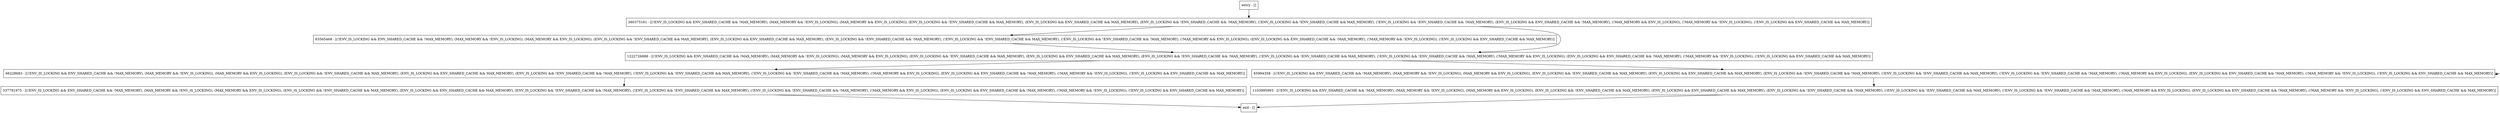 digraph logMsg {
node [shape=record];
63565468 [label="63565468 - [(!ENV_IS_LOCKING && ENV_SHARED_CACHE && !MAX_MEMORY), (MAX_MEMORY && !ENV_IS_LOCKING), (MAX_MEMORY && ENV_IS_LOCKING), (ENV_IS_LOCKING && !ENV_SHARED_CACHE && MAX_MEMORY), (ENV_IS_LOCKING && ENV_SHARED_CACHE && MAX_MEMORY), (ENV_IS_LOCKING && !ENV_SHARED_CACHE && !MAX_MEMORY), (!ENV_IS_LOCKING && !ENV_SHARED_CACHE && MAX_MEMORY), (!ENV_IS_LOCKING && !ENV_SHARED_CACHE && !MAX_MEMORY), (!MAX_MEMORY && ENV_IS_LOCKING), (ENV_IS_LOCKING && ENV_SHARED_CACHE && !MAX_MEMORY), (!MAX_MEMORY && !ENV_IS_LOCKING), (!ENV_IS_LOCKING && ENV_SHARED_CACHE && MAX_MEMORY)]"];
entry [label="entry - []"];
exit [label="exit - []"];
66228683 [label="66228683 - [(!ENV_IS_LOCKING && ENV_SHARED_CACHE && !MAX_MEMORY), (MAX_MEMORY && !ENV_IS_LOCKING), (MAX_MEMORY && ENV_IS_LOCKING), (ENV_IS_LOCKING && !ENV_SHARED_CACHE && MAX_MEMORY), (ENV_IS_LOCKING && ENV_SHARED_CACHE && MAX_MEMORY), (ENV_IS_LOCKING && !ENV_SHARED_CACHE && !MAX_MEMORY), (!ENV_IS_LOCKING && !ENV_SHARED_CACHE && MAX_MEMORY), (!ENV_IS_LOCKING && !ENV_SHARED_CACHE && !MAX_MEMORY), (!MAX_MEMORY && ENV_IS_LOCKING), (ENV_IS_LOCKING && ENV_SHARED_CACHE && !MAX_MEMORY), (!MAX_MEMORY && !ENV_IS_LOCKING), (!ENV_IS_LOCKING && ENV_SHARED_CACHE && MAX_MEMORY)]"];
337791975 [label="337791975 - [(!ENV_IS_LOCKING && ENV_SHARED_CACHE && !MAX_MEMORY), (MAX_MEMORY && !ENV_IS_LOCKING), (MAX_MEMORY && ENV_IS_LOCKING), (ENV_IS_LOCKING && !ENV_SHARED_CACHE && MAX_MEMORY), (ENV_IS_LOCKING && ENV_SHARED_CACHE && MAX_MEMORY), (ENV_IS_LOCKING && !ENV_SHARED_CACHE && !MAX_MEMORY), (!ENV_IS_LOCKING && !ENV_SHARED_CACHE && MAX_MEMORY), (!ENV_IS_LOCKING && !ENV_SHARED_CACHE && !MAX_MEMORY), (!MAX_MEMORY && ENV_IS_LOCKING), (ENV_IS_LOCKING && ENV_SHARED_CACHE && !MAX_MEMORY), (!MAX_MEMORY && !ENV_IS_LOCKING), (!ENV_IS_LOCKING && ENV_SHARED_CACHE && MAX_MEMORY)]"];
65994358 [label="65994358 - [(!ENV_IS_LOCKING && ENV_SHARED_CACHE && !MAX_MEMORY), (MAX_MEMORY && !ENV_IS_LOCKING), (MAX_MEMORY && ENV_IS_LOCKING), (ENV_IS_LOCKING && !ENV_SHARED_CACHE && MAX_MEMORY), (ENV_IS_LOCKING && ENV_SHARED_CACHE && MAX_MEMORY), (ENV_IS_LOCKING && !ENV_SHARED_CACHE && !MAX_MEMORY), (!ENV_IS_LOCKING && !ENV_SHARED_CACHE && MAX_MEMORY), (!ENV_IS_LOCKING && !ENV_SHARED_CACHE && !MAX_MEMORY), (!MAX_MEMORY && ENV_IS_LOCKING), (ENV_IS_LOCKING && ENV_SHARED_CACHE && !MAX_MEMORY), (!MAX_MEMORY && !ENV_IS_LOCKING), (!ENV_IS_LOCKING && ENV_SHARED_CACHE && MAX_MEMORY)]"];
360375161 [label="360375161 - [(!ENV_IS_LOCKING && ENV_SHARED_CACHE && !MAX_MEMORY), (MAX_MEMORY && !ENV_IS_LOCKING), (MAX_MEMORY && ENV_IS_LOCKING), (ENV_IS_LOCKING && !ENV_SHARED_CACHE && MAX_MEMORY), (ENV_IS_LOCKING && ENV_SHARED_CACHE && MAX_MEMORY), (ENV_IS_LOCKING && !ENV_SHARED_CACHE && !MAX_MEMORY), (!ENV_IS_LOCKING && !ENV_SHARED_CACHE && MAX_MEMORY), (!ENV_IS_LOCKING && !ENV_SHARED_CACHE && !MAX_MEMORY), (ENV_IS_LOCKING && ENV_SHARED_CACHE && !MAX_MEMORY), (!MAX_MEMORY && ENV_IS_LOCKING), (!MAX_MEMORY && !ENV_IS_LOCKING), (!ENV_IS_LOCKING && ENV_SHARED_CACHE && MAX_MEMORY)]"];
1222726888 [label="1222726888 - [(!ENV_IS_LOCKING && ENV_SHARED_CACHE && !MAX_MEMORY), (MAX_MEMORY && !ENV_IS_LOCKING), (MAX_MEMORY && ENV_IS_LOCKING), (ENV_IS_LOCKING && !ENV_SHARED_CACHE && MAX_MEMORY), (ENV_IS_LOCKING && ENV_SHARED_CACHE && MAX_MEMORY), (ENV_IS_LOCKING && !ENV_SHARED_CACHE && !MAX_MEMORY), (!ENV_IS_LOCKING && !ENV_SHARED_CACHE && MAX_MEMORY), (!ENV_IS_LOCKING && !ENV_SHARED_CACHE && !MAX_MEMORY), (!MAX_MEMORY && ENV_IS_LOCKING), (ENV_IS_LOCKING && ENV_SHARED_CACHE && !MAX_MEMORY), (!MAX_MEMORY && !ENV_IS_LOCKING), (!ENV_IS_LOCKING && ENV_SHARED_CACHE && MAX_MEMORY)]"];
1103995993 [label="1103995993 - [(!ENV_IS_LOCKING && ENV_SHARED_CACHE && !MAX_MEMORY), (MAX_MEMORY && !ENV_IS_LOCKING), (MAX_MEMORY && ENV_IS_LOCKING), (ENV_IS_LOCKING && !ENV_SHARED_CACHE && MAX_MEMORY), (ENV_IS_LOCKING && ENV_SHARED_CACHE && MAX_MEMORY), (ENV_IS_LOCKING && !ENV_SHARED_CACHE && !MAX_MEMORY), (!ENV_IS_LOCKING && !ENV_SHARED_CACHE && MAX_MEMORY), (!ENV_IS_LOCKING && !ENV_SHARED_CACHE && !MAX_MEMORY), (!MAX_MEMORY && ENV_IS_LOCKING), (ENV_IS_LOCKING && ENV_SHARED_CACHE && !MAX_MEMORY), (!MAX_MEMORY && !ENV_IS_LOCKING), (!ENV_IS_LOCKING && ENV_SHARED_CACHE && MAX_MEMORY)]"];
entry;
exit;
63565468 -> 1222726888;
entry -> 360375161;
66228683 -> 337791975;
337791975 -> exit;
65994358 -> 65994358;
65994358 -> 1103995993;
360375161 -> 63565468;
360375161 -> 1222726888;
1222726888 -> 66228683;
1222726888 -> 65994358;
1103995993 -> exit;
}
